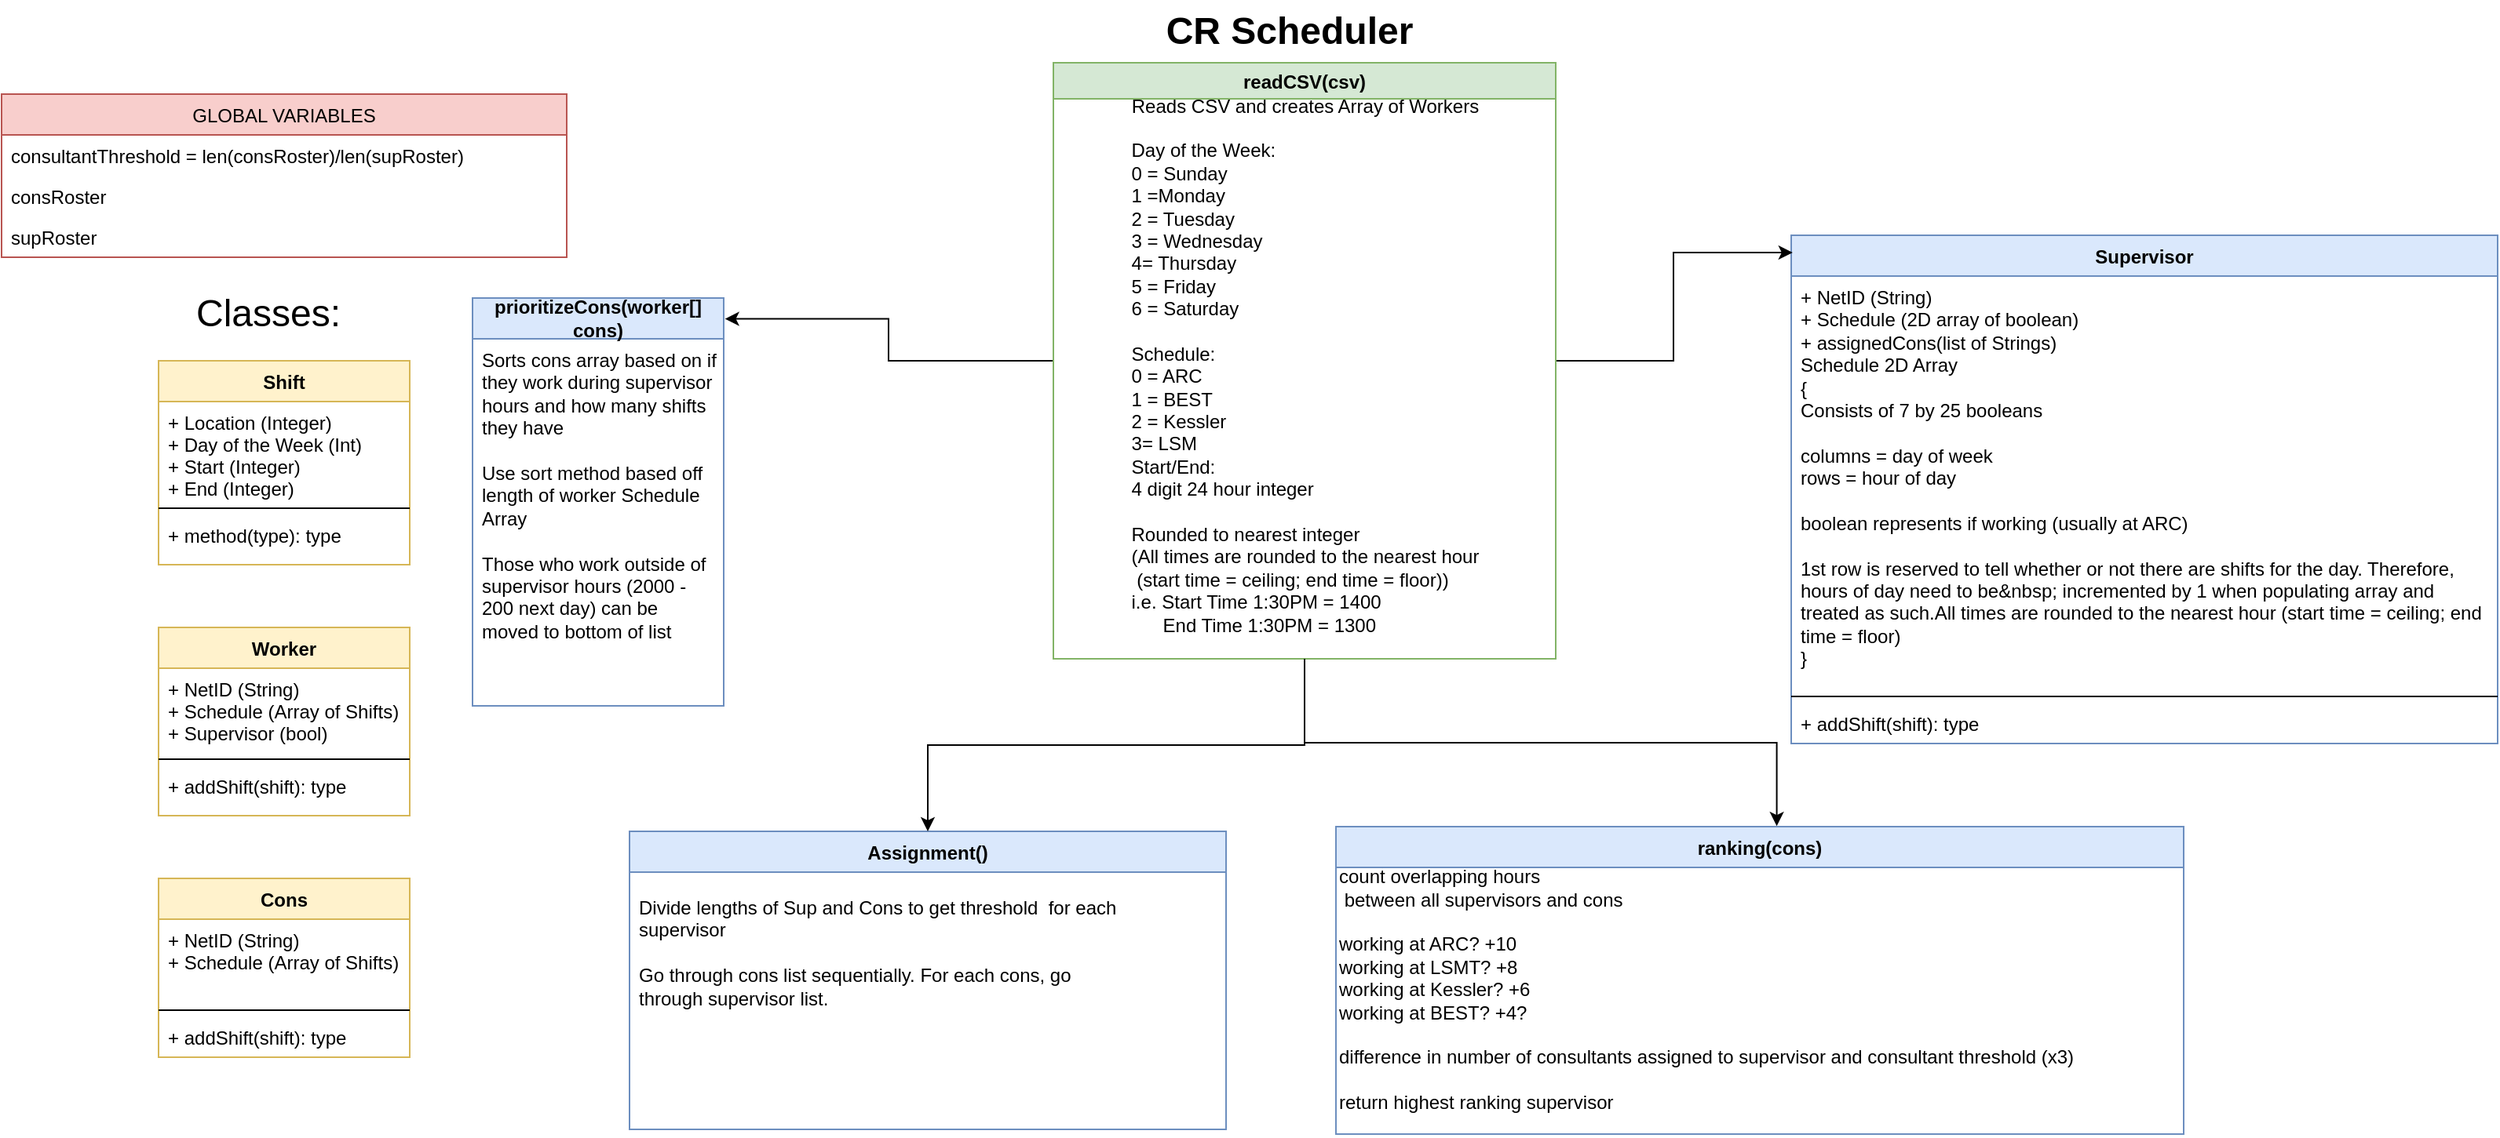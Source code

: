 <mxfile version="13.3.5" type="device"><diagram id="h6K_yYM1ex6njpcIRq6_" name="Page-1"><mxGraphModel dx="3220" dy="1388" grid="1" gridSize="10" guides="1" tooltips="1" connect="1" arrows="1" fold="1" page="1" pageScale="1" pageWidth="850" pageHeight="1100" math="0" shadow="0"><root><mxCell id="0"/><mxCell id="1" parent="0"/><mxCell id="ie3N6qW8zy9mTjHBlxHU-5" value="Supervisor" style="swimlane;fontStyle=1;align=center;verticalAlign=top;childLayout=stackLayout;horizontal=1;startSize=26;horizontalStack=0;resizeParent=1;resizeParentMax=0;resizeLast=0;collapsible=1;marginBottom=0;fillColor=#dae8fc;strokeColor=#6c8ebf;" parent="1" vertex="1"><mxGeometry x="320" y="150" width="450" height="324" as="geometry"/></mxCell><mxCell id="ie3N6qW8zy9mTjHBlxHU-6" value="+ NetID (String)&#10;+ Schedule (2D array of boolean)&#10;+ assignedCons(list of Strings)&#10;Schedule 2D Array&#10;{&#10;Consists of 7 by 25 booleans&#10;&#10;columns = day of week&#10;rows = hour of day &#10;&#10;boolean represents if working (usually at ARC)&#10;&#10;1st row is reserved to tell whether or not there are shifts for the day. Therefore, hours of day need to be&amp;nbsp; incremented by 1 when populating array and treated as such.All times are rounded to the nearest hour (start time = ceiling; end time = floor)&#10;}&#10;&#10;&#10;&#10;&#10;&#10;&#10;&#10;" style="text;strokeColor=none;fillColor=none;align=left;verticalAlign=top;spacingLeft=4;spacingRight=4;overflow=hidden;rotatable=0;points=[[0,0.5],[1,0.5]];portConstraint=eastwest;fontStyle=0;whiteSpace=wrap;" parent="ie3N6qW8zy9mTjHBlxHU-5" vertex="1"><mxGeometry y="26" width="450" height="264" as="geometry"/></mxCell><mxCell id="ie3N6qW8zy9mTjHBlxHU-7" value="" style="line;strokeWidth=1;fillColor=none;align=left;verticalAlign=middle;spacingTop=-1;spacingLeft=3;spacingRight=3;rotatable=0;labelPosition=right;points=[];portConstraint=eastwest;" parent="ie3N6qW8zy9mTjHBlxHU-5" vertex="1"><mxGeometry y="290" width="450" height="8" as="geometry"/></mxCell><mxCell id="ie3N6qW8zy9mTjHBlxHU-8" value="+ addShift(shift): type" style="text;strokeColor=none;fillColor=none;align=left;verticalAlign=top;spacingLeft=4;spacingRight=4;overflow=hidden;rotatable=0;points=[[0,0.5],[1,0.5]];portConstraint=eastwest;" parent="ie3N6qW8zy9mTjHBlxHU-5" vertex="1"><mxGeometry y="298" width="450" height="26" as="geometry"/></mxCell><mxCell id="lJeL2fTv_28AzzfUicHm-1" value="GLOBAL VARIABLES" style="swimlane;fontStyle=0;childLayout=stackLayout;horizontal=1;startSize=26;fillColor=#f8cecc;horizontalStack=0;resizeParent=1;resizeParentMax=0;resizeLast=0;collapsible=1;marginBottom=0;strokeColor=#b85450;" parent="1" vertex="1"><mxGeometry x="-820" y="60" width="360" height="104" as="geometry"/></mxCell><mxCell id="lJeL2fTv_28AzzfUicHm-2" value="consultantThreshold = len(consRoster)/len(supRoster)" style="text;strokeColor=none;fillColor=none;align=left;verticalAlign=top;spacingLeft=4;spacingRight=4;overflow=hidden;rotatable=0;points=[[0,0.5],[1,0.5]];portConstraint=eastwest;" parent="lJeL2fTv_28AzzfUicHm-1" vertex="1"><mxGeometry y="26" width="360" height="26" as="geometry"/></mxCell><mxCell id="lJeL2fTv_28AzzfUicHm-3" value="consRoster" style="text;strokeColor=none;fillColor=none;align=left;verticalAlign=top;spacingLeft=4;spacingRight=4;overflow=hidden;rotatable=0;points=[[0,0.5],[1,0.5]];portConstraint=eastwest;" parent="lJeL2fTv_28AzzfUicHm-1" vertex="1"><mxGeometry y="52" width="360" height="26" as="geometry"/></mxCell><mxCell id="lJeL2fTv_28AzzfUicHm-4" value="supRoster" style="text;strokeColor=none;fillColor=none;align=left;verticalAlign=top;spacingLeft=4;spacingRight=4;overflow=hidden;rotatable=0;points=[[0,0.5],[1,0.5]];portConstraint=eastwest;" parent="lJeL2fTv_28AzzfUicHm-1" vertex="1"><mxGeometry y="78" width="360" height="26" as="geometry"/></mxCell><mxCell id="OwgeCVsxWTprdsCeL3hN-6" value="CR Scheduler" style="text;strokeColor=none;fillColor=none;html=1;fontSize=24;fontStyle=1;verticalAlign=middle;align=center;" vertex="1" parent="1"><mxGeometry x="-90" width="180" height="40" as="geometry"/></mxCell><mxCell id="OwgeCVsxWTprdsCeL3hN-18" style="edgeStyle=orthogonalEdgeStyle;rounded=0;orthogonalLoop=1;jettySize=auto;html=1;entryX=0.002;entryY=0.034;entryDx=0;entryDy=0;entryPerimeter=0;" edge="1" parent="1" source="OwgeCVsxWTprdsCeL3hN-15" target="ie3N6qW8zy9mTjHBlxHU-5"><mxGeometry relative="1" as="geometry"/></mxCell><mxCell id="OwgeCVsxWTprdsCeL3hN-22" style="edgeStyle=orthogonalEdgeStyle;rounded=0;orthogonalLoop=1;jettySize=auto;html=1;entryX=1.005;entryY=0.051;entryDx=0;entryDy=0;entryPerimeter=0;" edge="1" parent="1" source="OwgeCVsxWTprdsCeL3hN-15" target="5FsbWQUlagD0boCRHKuH-23"><mxGeometry relative="1" as="geometry"/></mxCell><mxCell id="OwgeCVsxWTprdsCeL3hN-15" value="readCSV(csv)" style="swimlane;fillColor=#d5e8d4;strokeColor=#82b366;" vertex="1" parent="1"><mxGeometry x="-150" y="40" width="320" height="380" as="geometry"/></mxCell><mxCell id="OwgeCVsxWTprdsCeL3hN-16" value="Reads CSV and creates Array of Workers&lt;br style=&quot;padding: 0px ; margin: 0px&quot;&gt;&lt;br style=&quot;padding: 0px ; margin: 0px&quot;&gt;&lt;div style=&quot;text-align: left&quot;&gt;&lt;span&gt;Day of the Week:&lt;/span&gt;&lt;/div&gt;&lt;div style=&quot;text-align: left&quot;&gt;&lt;span&gt;0 = Sunday&lt;/span&gt;&lt;/div&gt;&lt;div style=&quot;text-align: left&quot;&gt;&lt;span&gt;1 =Monday&lt;/span&gt;&lt;/div&gt;&lt;div style=&quot;text-align: left&quot;&gt;&lt;span&gt;2 = Tuesday&lt;/span&gt;&lt;/div&gt;&lt;div style=&quot;text-align: left&quot;&gt;&lt;span&gt;3 = Wednesday&lt;/span&gt;&lt;/div&gt;&lt;div style=&quot;text-align: left&quot;&gt;&lt;span&gt;4= Thursday&lt;/span&gt;&lt;/div&gt;&lt;div style=&quot;text-align: left&quot;&gt;&lt;span&gt;5 = Friday&lt;/span&gt;&lt;/div&gt;&lt;div style=&quot;text-align: left&quot;&gt;&lt;span&gt;6 = Saturday&lt;/span&gt;&lt;/div&gt;&lt;div style=&quot;text-align: left&quot;&gt;&lt;br&gt;&lt;/div&gt;&lt;div style=&quot;text-align: left&quot;&gt;&lt;span&gt;Schedule:&amp;nbsp;&lt;/span&gt;&lt;/div&gt;&lt;div style=&quot;text-align: left&quot;&gt;&lt;span&gt;0 = ARC&lt;/span&gt;&lt;/div&gt;&lt;div style=&quot;text-align: left&quot;&gt;&lt;span&gt;1 = BEST&lt;/span&gt;&lt;/div&gt;&lt;div style=&quot;text-align: left&quot;&gt;&lt;span&gt;2 = Kessler&lt;/span&gt;&lt;/div&gt;&lt;div style=&quot;text-align: left&quot;&gt;&lt;span&gt;3= LSM&lt;/span&gt;&lt;/div&gt;&lt;div style=&quot;text-align: left&quot;&gt;&lt;span&gt;Start/End:&lt;/span&gt;&lt;/div&gt;&lt;div style=&quot;text-align: left&quot;&gt;&lt;span&gt;4 digit 24 hour integer&amp;nbsp;&lt;/span&gt;&lt;/div&gt;&lt;div style=&quot;text-align: left&quot;&gt;&lt;br&gt;&lt;/div&gt;&lt;div style=&quot;text-align: left&quot;&gt;&lt;span&gt;Rounded to nearest integer&amp;nbsp;&lt;/span&gt;&lt;/div&gt;&lt;div style=&quot;text-align: left&quot;&gt;&lt;span&gt;(All times are rounded to the nearest hour&lt;/span&gt;&lt;/div&gt;&lt;div style=&quot;text-align: left&quot;&gt;&lt;span&gt;&amp;nbsp;(start time = ceiling; end time = floor))&lt;/span&gt;&lt;/div&gt;&lt;div style=&quot;text-align: left&quot;&gt;&lt;span&gt;i.e. Start Time 1:30PM = 1400&lt;/span&gt;&lt;/div&gt;&lt;div style=&quot;text-align: left&quot;&gt;&lt;span&gt;&amp;nbsp; &amp;nbsp; &amp;nbsp; End Time 1:30PM = 1300&lt;/span&gt;&lt;/div&gt;&lt;div style=&quot;padding: 0px ; margin: 0px&quot;&gt;&lt;br style=&quot;padding: 0px ; margin: 0px ; text-align: left&quot;&gt;&lt;/div&gt;" style="text;html=1;align=center;verticalAlign=middle;resizable=0;points=[];autosize=1;" vertex="1" parent="OwgeCVsxWTprdsCeL3hN-15"><mxGeometry x="25" y="20" width="270" height="360" as="geometry"/></mxCell><mxCell id="5FsbWQUlagD0boCRHKuH-2" value="Worker" style="swimlane;fontStyle=1;align=center;verticalAlign=top;childLayout=stackLayout;horizontal=1;startSize=26;horizontalStack=0;resizeParent=1;resizeParentMax=0;resizeLast=0;collapsible=1;marginBottom=0;fillColor=#fff2cc;strokeColor=#d6b656;" parent="1" vertex="1"><mxGeometry x="-720" y="400" width="160" height="120" as="geometry"/></mxCell><mxCell id="5FsbWQUlagD0boCRHKuH-3" value="+ NetID (String)&#10;+ Schedule (Array of Shifts)&#10;+ Supervisor (bool)&#10;" style="text;strokeColor=none;fillColor=none;align=left;verticalAlign=top;spacingLeft=4;spacingRight=4;overflow=hidden;rotatable=0;points=[[0,0.5],[1,0.5]];portConstraint=eastwest;" parent="5FsbWQUlagD0boCRHKuH-2" vertex="1"><mxGeometry y="26" width="160" height="54" as="geometry"/></mxCell><mxCell id="5FsbWQUlagD0boCRHKuH-4" value="" style="line;strokeWidth=1;fillColor=none;align=left;verticalAlign=middle;spacingTop=-1;spacingLeft=3;spacingRight=3;rotatable=0;labelPosition=right;points=[];portConstraint=eastwest;" parent="5FsbWQUlagD0boCRHKuH-2" vertex="1"><mxGeometry y="80" width="160" height="8" as="geometry"/></mxCell><mxCell id="5FsbWQUlagD0boCRHKuH-5" value="+ addShift(shift): type" style="text;strokeColor=none;fillColor=none;align=left;verticalAlign=top;spacingLeft=4;spacingRight=4;overflow=hidden;rotatable=0;points=[[0,0.5],[1,0.5]];portConstraint=eastwest;" parent="5FsbWQUlagD0boCRHKuH-2" vertex="1"><mxGeometry y="88" width="160" height="32" as="geometry"/></mxCell><mxCell id="5FsbWQUlagD0boCRHKuH-10" value="Shift" style="swimlane;fontStyle=1;align=center;verticalAlign=top;childLayout=stackLayout;horizontal=1;startSize=26;horizontalStack=0;resizeParent=1;resizeParentMax=0;resizeLast=0;collapsible=1;marginBottom=0;fillColor=#fff2cc;strokeColor=#d6b656;" parent="1" vertex="1"><mxGeometry x="-720" y="230" width="160" height="130" as="geometry"/></mxCell><mxCell id="5FsbWQUlagD0boCRHKuH-11" value="+ Location (Integer)&#10;+ Day of the Week (Int)&#10;+ Start (Integer)&#10;+ End (Integer)&#10;" style="text;strokeColor=none;fillColor=none;align=left;verticalAlign=top;spacingLeft=4;spacingRight=4;overflow=hidden;rotatable=0;points=[[0,0.5],[1,0.5]];portConstraint=eastwest;" parent="5FsbWQUlagD0boCRHKuH-10" vertex="1"><mxGeometry y="26" width="160" height="64" as="geometry"/></mxCell><mxCell id="5FsbWQUlagD0boCRHKuH-12" value="" style="line;strokeWidth=1;fillColor=none;align=left;verticalAlign=middle;spacingTop=-1;spacingLeft=3;spacingRight=3;rotatable=0;labelPosition=right;points=[];portConstraint=eastwest;" parent="5FsbWQUlagD0boCRHKuH-10" vertex="1"><mxGeometry y="90" width="160" height="8" as="geometry"/></mxCell><mxCell id="5FsbWQUlagD0boCRHKuH-13" value="+ method(type): type" style="text;strokeColor=none;fillColor=none;align=left;verticalAlign=top;spacingLeft=4;spacingRight=4;overflow=hidden;rotatable=0;points=[[0,0.5],[1,0.5]];portConstraint=eastwest;" parent="5FsbWQUlagD0boCRHKuH-10" vertex="1"><mxGeometry y="98" width="160" height="32" as="geometry"/></mxCell><mxCell id="ie3N6qW8zy9mTjHBlxHU-1" value="Cons" style="swimlane;fontStyle=1;align=center;verticalAlign=top;childLayout=stackLayout;horizontal=1;startSize=26;horizontalStack=0;resizeParent=1;resizeParentMax=0;resizeLast=0;collapsible=1;marginBottom=0;fillColor=#fff2cc;strokeColor=#d6b656;" parent="1" vertex="1"><mxGeometry x="-720" y="560" width="160" height="114" as="geometry"/></mxCell><mxCell id="ie3N6qW8zy9mTjHBlxHU-2" value="+ NetID (String)&#10;+ Schedule (Array of Shifts)&#10;" style="text;strokeColor=none;fillColor=none;align=left;verticalAlign=top;spacingLeft=4;spacingRight=4;overflow=hidden;rotatable=0;points=[[0,0.5],[1,0.5]];portConstraint=eastwest;" parent="ie3N6qW8zy9mTjHBlxHU-1" vertex="1"><mxGeometry y="26" width="160" height="54" as="geometry"/></mxCell><mxCell id="ie3N6qW8zy9mTjHBlxHU-3" value="" style="line;strokeWidth=1;fillColor=none;align=left;verticalAlign=middle;spacingTop=-1;spacingLeft=3;spacingRight=3;rotatable=0;labelPosition=right;points=[];portConstraint=eastwest;" parent="ie3N6qW8zy9mTjHBlxHU-1" vertex="1"><mxGeometry y="80" width="160" height="8" as="geometry"/></mxCell><mxCell id="ie3N6qW8zy9mTjHBlxHU-4" value="+ addShift(shift): type" style="text;strokeColor=none;fillColor=none;align=left;verticalAlign=top;spacingLeft=4;spacingRight=4;overflow=hidden;rotatable=0;points=[[0,0.5],[1,0.5]];portConstraint=eastwest;" parent="ie3N6qW8zy9mTjHBlxHU-1" vertex="1"><mxGeometry y="88" width="160" height="26" as="geometry"/></mxCell><mxCell id="OwgeCVsxWTprdsCeL3hN-19" value="&lt;span style=&quot;font-size: 24px&quot;&gt;Classes:&lt;/span&gt;" style="text;html=1;strokeColor=none;fillColor=none;align=center;verticalAlign=middle;whiteSpace=wrap;rounded=0;" vertex="1" parent="1"><mxGeometry x="-670" y="190" width="40" height="20" as="geometry"/></mxCell><mxCell id="OwgeCVsxWTprdsCeL3hN-21" style="edgeStyle=orthogonalEdgeStyle;rounded=0;orthogonalLoop=1;jettySize=auto;html=1;entryX=0.52;entryY=-0.002;entryDx=0;entryDy=0;entryPerimeter=0;" edge="1" parent="1" source="OwgeCVsxWTprdsCeL3hN-16" target="5FsbWQUlagD0boCRHKuH-32"><mxGeometry relative="1" as="geometry"/></mxCell><mxCell id="5FsbWQUlagD0boCRHKuH-19" value="Divide lengths of Sup and Cons to get threshold  for each supervisor&#10;&#10;Go through cons list sequentially. For each cons, go through supervisor list. &#10;&#10;&#10;" style="text;strokeColor=none;fillColor=none;align=left;verticalAlign=top;spacingLeft=4;spacingRight=4;overflow=hidden;rotatable=0;points=[[0,0.5],[1,0.5]];portConstraint=eastwest;whiteSpace=wrap;" parent="1" vertex="1"><mxGeometry x="-420" y="565" width="320" height="155" as="geometry"/></mxCell><mxCell id="5FsbWQUlagD0boCRHKuH-18" value="Assignment()" style="swimlane;fontStyle=1;childLayout=stackLayout;horizontal=1;startSize=26;fillColor=#dae8fc;horizontalStack=0;resizeParent=1;resizeParentMax=0;resizeLast=0;collapsible=1;marginBottom=0;strokeColor=#6c8ebf;" parent="1" vertex="1"><mxGeometry x="-420" y="530" width="380" height="190" as="geometry"/></mxCell><mxCell id="OwgeCVsxWTprdsCeL3hN-23" style="edgeStyle=orthogonalEdgeStyle;rounded=0;orthogonalLoop=1;jettySize=auto;html=1;" edge="1" parent="1" source="OwgeCVsxWTprdsCeL3hN-16" target="5FsbWQUlagD0boCRHKuH-18"><mxGeometry relative="1" as="geometry"/></mxCell><mxCell id="5FsbWQUlagD0boCRHKuH-32" value="ranking(cons)" style="swimlane;fontStyle=1;childLayout=stackLayout;horizontal=1;startSize=26;fillColor=#dae8fc;horizontalStack=0;resizeParent=1;resizeParentMax=0;resizeLast=0;collapsible=1;marginBottom=0;strokeColor=#6c8ebf;" parent="1" vertex="1"><mxGeometry x="30" y="527" width="540" height="196" as="geometry"/></mxCell><mxCell id="5FsbWQUlagD0boCRHKuH-37" value="&lt;div&gt;count overlapping hours&lt;/div&gt;&lt;div&gt;&amp;nbsp;between all supervisors and cons&lt;/div&gt;&lt;div&gt;&lt;br&gt;&lt;/div&gt;&lt;div&gt;working at ARC? +10&lt;/div&gt;&lt;div&gt;working at LSMT? +8&lt;/div&gt;&lt;div&gt;working at Kessler? +6&lt;/div&gt;&lt;div&gt;working at BEST? +4?&lt;br&gt;&lt;/div&gt;&lt;div&gt;&lt;br&gt;&lt;/div&gt;&lt;div&gt;difference in number of consultants assigned to supervisor and consultant threshold (x3)&lt;/div&gt;&lt;div&gt;&lt;br&gt;&lt;/div&gt;&lt;div&gt;return highest ranking supervisor&lt;/div&gt;&lt;div&gt;&lt;br&gt;&lt;/div&gt;" style="text;html=1;align=left;verticalAlign=middle;resizable=0;points=[];autosize=1;" parent="5FsbWQUlagD0boCRHKuH-32" vertex="1"><mxGeometry y="26" width="540" height="170" as="geometry"/></mxCell><mxCell id="5FsbWQUlagD0boCRHKuH-23" value="prioritizeCons(worker[] cons)" style="swimlane;fontStyle=1;childLayout=stackLayout;horizontal=1;startSize=26;fillColor=#dae8fc;horizontalStack=0;resizeParent=1;resizeParentMax=0;resizeLast=0;collapsible=1;marginBottom=0;whiteSpace=wrap;strokeColor=#6c8ebf;" parent="1" vertex="1"><mxGeometry x="-520" y="190" width="160" height="260" as="geometry"/></mxCell><mxCell id="5FsbWQUlagD0boCRHKuH-24" value="Sorts cons array based on if they work during supervisor hours and how many shifts they have&#10;&#10;Use sort method based off length of worker Schedule Array&#10;&#10;Those who work outside of supervisor hours (2000 - 200 next day) can be moved to bottom of list&#10;&#10;" style="text;strokeColor=none;fillColor=none;align=left;verticalAlign=top;spacingLeft=4;spacingRight=4;overflow=hidden;rotatable=0;points=[[0,0.5],[1,0.5]];portConstraint=eastwest;whiteSpace=wrap;" parent="5FsbWQUlagD0boCRHKuH-23" vertex="1"><mxGeometry y="26" width="160" height="234" as="geometry"/></mxCell></root></mxGraphModel></diagram></mxfile>